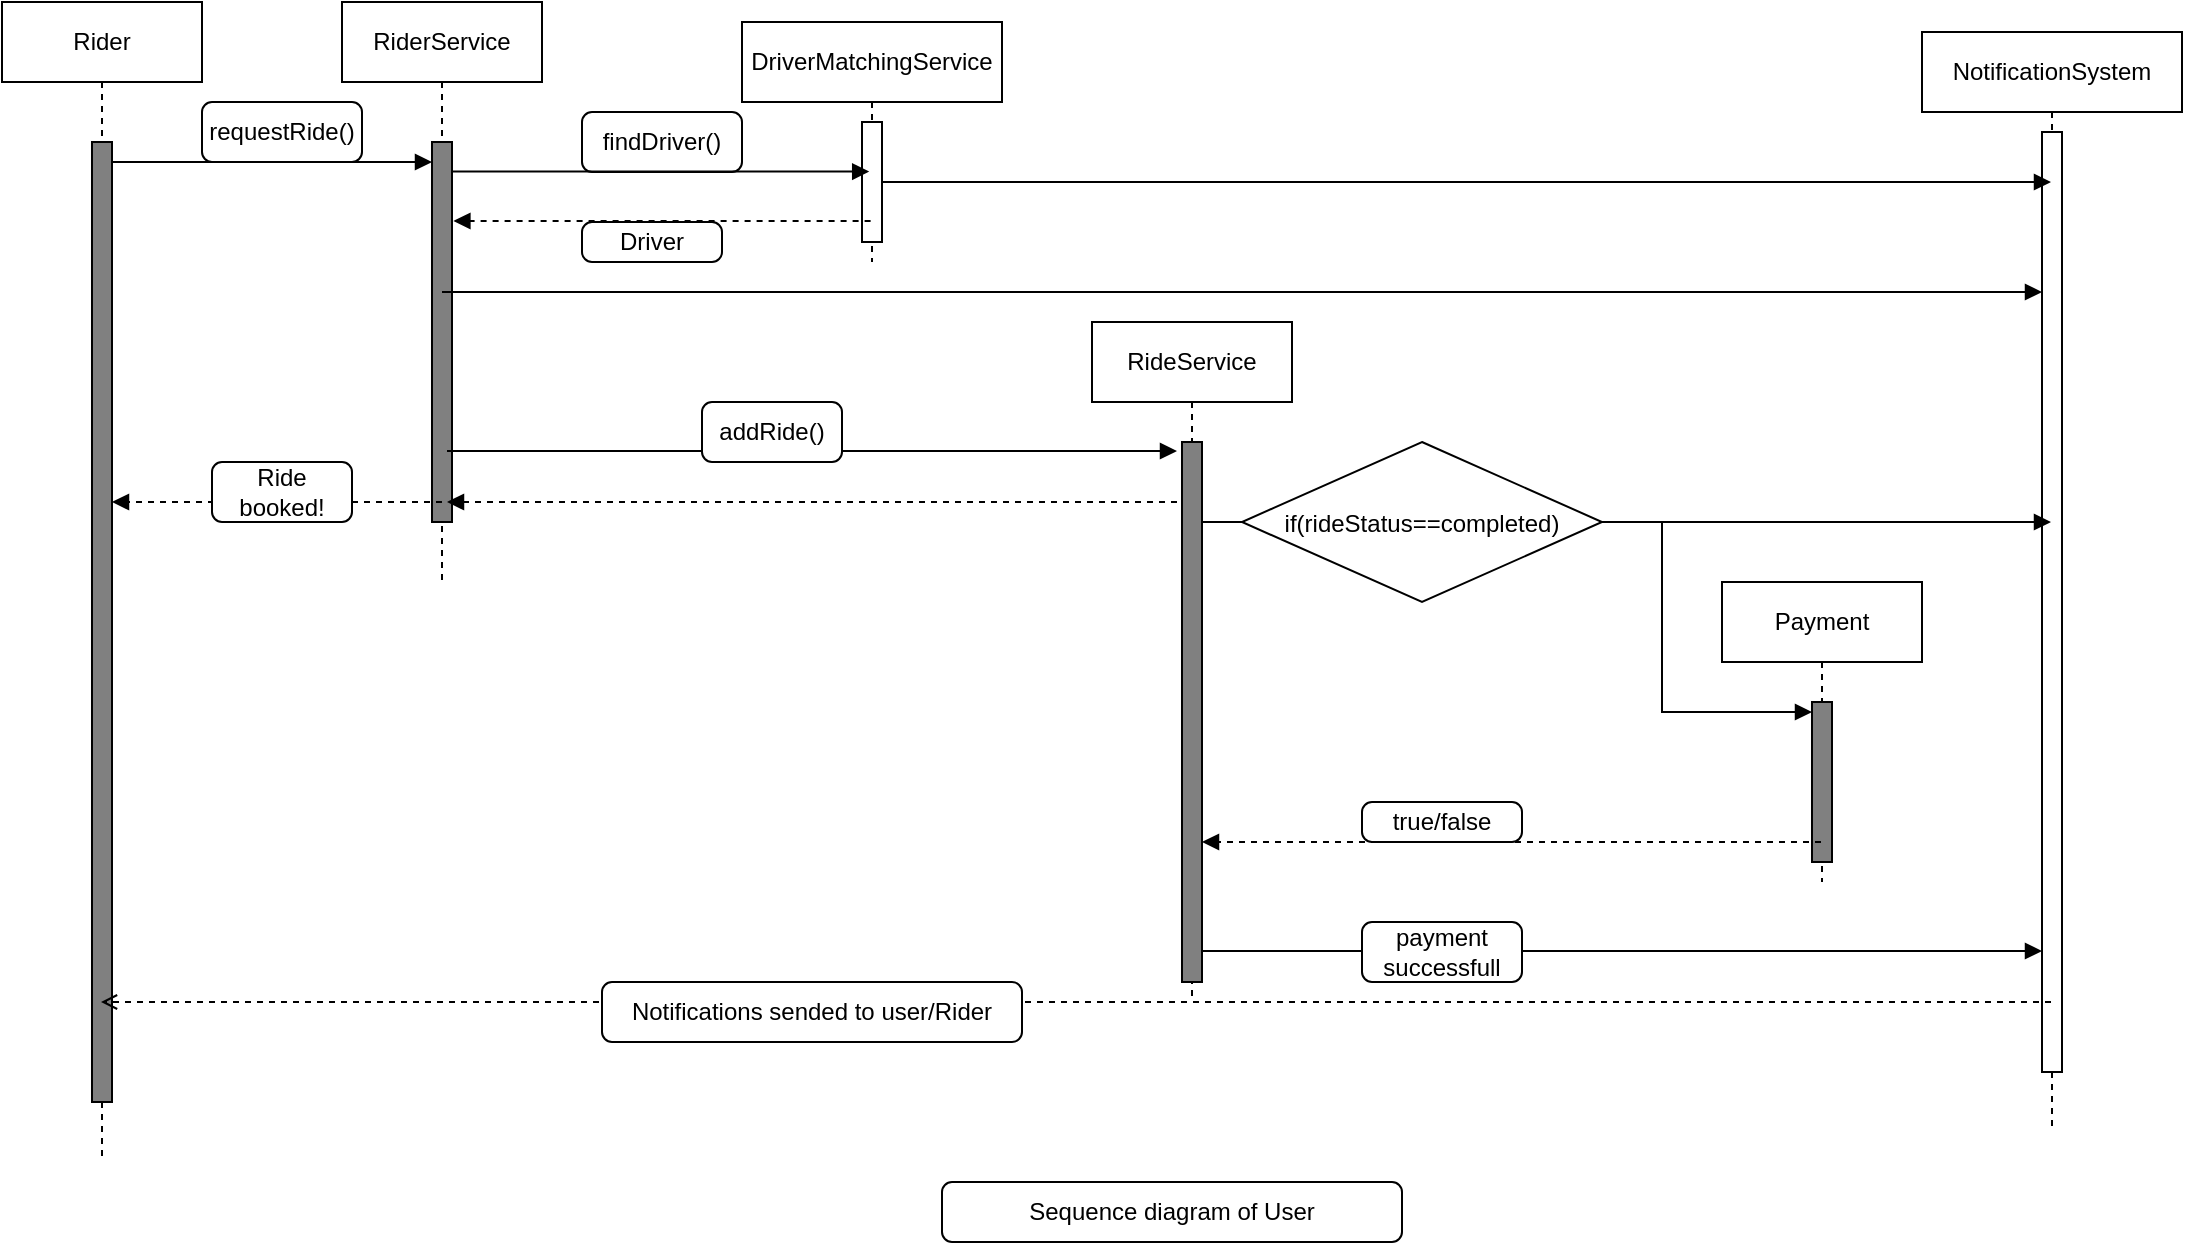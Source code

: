 <mxfile version="27.0.9">
  <diagram name="Page-1" id="XhPLmxg8uu4unTYNJ0ey">
    <mxGraphModel dx="1582" dy="992" grid="1" gridSize="10" guides="1" tooltips="1" connect="1" arrows="1" fold="1" page="1" pageScale="1" pageWidth="1920" pageHeight="1200" math="0" shadow="0">
      <root>
        <mxCell id="0" />
        <mxCell id="1" parent="0" />
        <mxCell id="KZ6V6Zifzet5Ku6U5Llj-1" value="RiderService" style="shape=umlLifeline;perimeter=lifelinePerimeter;whiteSpace=wrap;html=1;container=1;dropTarget=0;collapsible=0;recursiveResize=0;outlineConnect=0;portConstraint=eastwest;newEdgeStyle={&quot;edgeStyle&quot;:&quot;elbowEdgeStyle&quot;,&quot;elbow&quot;:&quot;vertical&quot;,&quot;curved&quot;:0,&quot;rounded&quot;:0};" parent="1" vertex="1">
          <mxGeometry x="260" y="60" width="100" height="290" as="geometry" />
        </mxCell>
        <mxCell id="KZ6V6Zifzet5Ku6U5Llj-2" value="" style="html=1;points=[[0,0,0,0,5],[0,1,0,0,-5],[1,0,0,0,5],[1,1,0,0,-5]];perimeter=orthogonalPerimeter;outlineConnect=0;targetShapes=umlLifeline;portConstraint=eastwest;newEdgeStyle={&quot;curved&quot;:0,&quot;rounded&quot;:0};fillColor=#808080;" parent="KZ6V6Zifzet5Ku6U5Llj-1" vertex="1">
          <mxGeometry x="45" y="70" width="10" height="190" as="geometry" />
        </mxCell>
        <mxCell id="KZ6V6Zifzet5Ku6U5Llj-5" value="" style="html=1;verticalAlign=bottom;labelBackgroundColor=none;endArrow=block;endFill=1;rounded=0;" parent="1" source="KZ6V6Zifzet5Ku6U5Llj-15" target="KZ6V6Zifzet5Ku6U5Llj-2" edge="1">
          <mxGeometry width="160" relative="1" as="geometry">
            <mxPoint x="125" y="140" as="sourcePoint" />
            <mxPoint x="190" y="140" as="targetPoint" />
            <Array as="points">
              <mxPoint x="170" y="140" />
            </Array>
          </mxGeometry>
        </mxCell>
        <mxCell id="KZ6V6Zifzet5Ku6U5Llj-6" value="RideService" style="shape=umlLifeline;perimeter=lifelinePerimeter;whiteSpace=wrap;html=1;container=1;dropTarget=0;collapsible=0;recursiveResize=0;outlineConnect=0;portConstraint=eastwest;newEdgeStyle={&quot;edgeStyle&quot;:&quot;elbowEdgeStyle&quot;,&quot;elbow&quot;:&quot;vertical&quot;,&quot;curved&quot;:0,&quot;rounded&quot;:0};" parent="1" vertex="1">
          <mxGeometry x="635" y="220" width="100" height="340" as="geometry" />
        </mxCell>
        <mxCell id="KZ6V6Zifzet5Ku6U5Llj-7" value="" style="html=1;points=[[0,0,0,0,5],[0,1,0,0,-5],[1,0,0,0,5],[1,1,0,0,-5]];perimeter=orthogonalPerimeter;outlineConnect=0;targetShapes=umlLifeline;portConstraint=eastwest;newEdgeStyle={&quot;curved&quot;:0,&quot;rounded&quot;:0};fillColor=#808080;" parent="KZ6V6Zifzet5Ku6U5Llj-6" vertex="1">
          <mxGeometry x="45" y="60" width="10" height="270" as="geometry" />
        </mxCell>
        <mxCell id="KZ6V6Zifzet5Ku6U5Llj-8" value="DriverMatchingService" style="shape=umlLifeline;perimeter=lifelinePerimeter;whiteSpace=wrap;html=1;container=1;dropTarget=0;collapsible=0;recursiveResize=0;outlineConnect=0;portConstraint=eastwest;newEdgeStyle={&quot;edgeStyle&quot;:&quot;elbowEdgeStyle&quot;,&quot;elbow&quot;:&quot;vertical&quot;,&quot;curved&quot;:0,&quot;rounded&quot;:0};" parent="1" vertex="1">
          <mxGeometry x="460" y="70" width="130" height="120" as="geometry" />
        </mxCell>
        <mxCell id="KZ6V6Zifzet5Ku6U5Llj-9" value="" style="html=1;points=[[0,0,0,0,5],[0,1,0,0,-5],[1,0,0,0,5],[1,1,0,0,-5]];perimeter=orthogonalPerimeter;outlineConnect=0;targetShapes=umlLifeline;portConstraint=eastwest;newEdgeStyle={&quot;curved&quot;:0,&quot;rounded&quot;:0};" parent="KZ6V6Zifzet5Ku6U5Llj-8" vertex="1">
          <mxGeometry x="60" y="50" width="10" height="60" as="geometry" />
        </mxCell>
        <mxCell id="KZ6V6Zifzet5Ku6U5Llj-11" value="" style="html=1;verticalAlign=bottom;labelBackgroundColor=none;endArrow=block;endFill=1;dashed=1;rounded=0;exitX=0.36;exitY=0.69;exitDx=0;exitDy=0;exitPerimeter=0;" parent="1" edge="1">
          <mxGeometry width="160" relative="1" as="geometry">
            <mxPoint x="524.3" y="169.5" as="sourcePoint" />
            <mxPoint x="315.7" y="169.5" as="targetPoint" />
          </mxGeometry>
        </mxCell>
        <mxCell id="KZ6V6Zifzet5Ku6U5Llj-12" value="" style="html=1;verticalAlign=bottom;labelBackgroundColor=none;endArrow=block;endFill=1;rounded=0;" parent="1" edge="1">
          <mxGeometry width="160" relative="1" as="geometry">
            <mxPoint x="312.5" y="284.5" as="sourcePoint" />
            <mxPoint x="677.5" y="284.5" as="targetPoint" />
            <Array as="points" />
          </mxGeometry>
        </mxCell>
        <mxCell id="KZ6V6Zifzet5Ku6U5Llj-13" value="" style="html=1;verticalAlign=bottom;labelBackgroundColor=none;endArrow=block;endFill=1;dashed=1;rounded=0;" parent="1" edge="1">
          <mxGeometry width="160" relative="1" as="geometry">
            <mxPoint x="677.5" y="310" as="sourcePoint" />
            <mxPoint x="312.5" y="310" as="targetPoint" />
          </mxGeometry>
        </mxCell>
        <mxCell id="KZ6V6Zifzet5Ku6U5Llj-14" value="" style="html=1;verticalAlign=bottom;labelBackgroundColor=none;endArrow=block;endFill=1;dashed=1;rounded=0;" parent="1" target="KZ6V6Zifzet5Ku6U5Llj-16" edge="1">
          <mxGeometry width="160" relative="1" as="geometry">
            <mxPoint x="310" y="310" as="sourcePoint" />
            <mxPoint x="150" y="310" as="targetPoint" />
          </mxGeometry>
        </mxCell>
        <mxCell id="KZ6V6Zifzet5Ku6U5Llj-15" value="Rider" style="shape=umlLifeline;perimeter=lifelinePerimeter;whiteSpace=wrap;html=1;container=1;dropTarget=0;collapsible=0;recursiveResize=0;outlineConnect=0;portConstraint=eastwest;newEdgeStyle={&quot;edgeStyle&quot;:&quot;elbowEdgeStyle&quot;,&quot;elbow&quot;:&quot;vertical&quot;,&quot;curved&quot;:0,&quot;rounded&quot;:0};" parent="1" vertex="1">
          <mxGeometry x="90" y="60" width="100" height="580" as="geometry" />
        </mxCell>
        <mxCell id="KZ6V6Zifzet5Ku6U5Llj-16" value="" style="html=1;points=[[0,0,0,0,5],[0,1,0,0,-5],[1,0,0,0,5],[1,1,0,0,-5]];perimeter=orthogonalPerimeter;outlineConnect=0;targetShapes=umlLifeline;portConstraint=eastwest;newEdgeStyle={&quot;curved&quot;:0,&quot;rounded&quot;:0};fillColor=#808080;" parent="KZ6V6Zifzet5Ku6U5Llj-15" vertex="1">
          <mxGeometry x="45" y="70" width="10" height="480" as="geometry" />
        </mxCell>
        <mxCell id="KZ6V6Zifzet5Ku6U5Llj-17" value="requestRide()" style="html=1;rounded=1;absoluteArcSize=1;arcSize=10;whiteSpace=wrap;" parent="1" vertex="1">
          <mxGeometry x="190" y="110" width="80" height="30" as="geometry" />
        </mxCell>
        <mxCell id="KZ6V6Zifzet5Ku6U5Llj-20" value="findDriver()" style="html=1;rounded=1;absoluteArcSize=1;arcSize=10;whiteSpace=wrap;" parent="1" vertex="1">
          <mxGeometry x="380" y="115" width="80" height="30" as="geometry" />
        </mxCell>
        <mxCell id="KZ6V6Zifzet5Ku6U5Llj-24" value="" style="html=1;verticalAlign=bottom;labelBackgroundColor=none;endArrow=block;endFill=1;rounded=0;entryX=0.36;entryY=0.413;entryDx=0;entryDy=0;entryPerimeter=0;" parent="1" source="KZ6V6Zifzet5Ku6U5Llj-2" target="KZ6V6Zifzet5Ku6U5Llj-9" edge="1">
          <mxGeometry width="160" relative="1" as="geometry">
            <mxPoint x="420" y="144.5" as="sourcePoint" />
            <mxPoint x="460" y="145" as="targetPoint" />
            <Array as="points" />
          </mxGeometry>
        </mxCell>
        <mxCell id="KZ6V6Zifzet5Ku6U5Llj-25" value="addRide()" style="html=1;rounded=1;absoluteArcSize=1;arcSize=10;whiteSpace=wrap;" parent="1" vertex="1">
          <mxGeometry x="440" y="260" width="70" height="30" as="geometry" />
        </mxCell>
        <mxCell id="KZ6V6Zifzet5Ku6U5Llj-27" value="Ride booked!" style="html=1;rounded=1;absoluteArcSize=1;arcSize=10;whiteSpace=wrap;" parent="1" vertex="1">
          <mxGeometry x="195" y="290" width="70" height="30" as="geometry" />
        </mxCell>
        <mxCell id="KZ6V6Zifzet5Ku6U5Llj-28" value="NotificationSystem" style="shape=umlLifeline;perimeter=lifelinePerimeter;whiteSpace=wrap;html=1;container=1;dropTarget=0;collapsible=0;recursiveResize=0;outlineConnect=0;portConstraint=eastwest;newEdgeStyle={&quot;edgeStyle&quot;:&quot;elbowEdgeStyle&quot;,&quot;elbow&quot;:&quot;vertical&quot;,&quot;curved&quot;:0,&quot;rounded&quot;:0};" parent="1" vertex="1">
          <mxGeometry x="1050" y="75" width="130" height="550" as="geometry" />
        </mxCell>
        <mxCell id="KZ6V6Zifzet5Ku6U5Llj-29" value="" style="html=1;points=[[0,0,0,0,5],[0,1,0,0,-5],[1,0,0,0,5],[1,1,0,0,-5]];perimeter=orthogonalPerimeter;outlineConnect=0;targetShapes=umlLifeline;portConstraint=eastwest;newEdgeStyle={&quot;curved&quot;:0,&quot;rounded&quot;:0};" parent="KZ6V6Zifzet5Ku6U5Llj-28" vertex="1">
          <mxGeometry x="60" y="50" width="10" height="470" as="geometry" />
        </mxCell>
        <mxCell id="KZ6V6Zifzet5Ku6U5Llj-30" value="Payment" style="shape=umlLifeline;perimeter=lifelinePerimeter;whiteSpace=wrap;html=1;container=1;dropTarget=0;collapsible=0;recursiveResize=0;outlineConnect=0;portConstraint=eastwest;newEdgeStyle={&quot;edgeStyle&quot;:&quot;elbowEdgeStyle&quot;,&quot;elbow&quot;:&quot;vertical&quot;,&quot;curved&quot;:0,&quot;rounded&quot;:0};" parent="1" vertex="1">
          <mxGeometry x="950" y="350" width="100" height="150" as="geometry" />
        </mxCell>
        <mxCell id="KZ6V6Zifzet5Ku6U5Llj-31" value="" style="html=1;points=[[0,0,0,0,5],[0,1,0,0,-5],[1,0,0,0,5],[1,1,0,0,-5]];perimeter=orthogonalPerimeter;outlineConnect=0;targetShapes=umlLifeline;portConstraint=eastwest;newEdgeStyle={&quot;curved&quot;:0,&quot;rounded&quot;:0};fillColor=#808080;" parent="KZ6V6Zifzet5Ku6U5Llj-30" vertex="1">
          <mxGeometry x="45" y="60" width="10" height="80" as="geometry" />
        </mxCell>
        <mxCell id="KZ6V6Zifzet5Ku6U5Llj-32" value="" style="html=1;verticalAlign=bottom;labelBackgroundColor=none;endArrow=block;endFill=1;rounded=0;entryX=0;entryY=0;entryDx=0;entryDy=5;entryPerimeter=0;" parent="1" target="KZ6V6Zifzet5Ku6U5Llj-31" edge="1">
          <mxGeometry width="160" relative="1" as="geometry">
            <mxPoint x="690" y="320" as="sourcePoint" />
            <mxPoint x="895" y="320" as="targetPoint" />
            <Array as="points">
              <mxPoint x="920" y="320" />
              <mxPoint x="920" y="415" />
            </Array>
          </mxGeometry>
        </mxCell>
        <mxCell id="KZ6V6Zifzet5Ku6U5Llj-33" value="if(rideStatus==completed)" style="rhombus;" parent="1" vertex="1">
          <mxGeometry x="710" y="280" width="180" height="80" as="geometry" />
        </mxCell>
        <mxCell id="KZ6V6Zifzet5Ku6U5Llj-34" value="" style="html=1;verticalAlign=bottom;labelBackgroundColor=none;endArrow=block;endFill=1;dashed=1;rounded=0;" parent="1" source="KZ6V6Zifzet5Ku6U5Llj-30" target="KZ6V6Zifzet5Ku6U5Llj-7" edge="1">
          <mxGeometry width="160" relative="1" as="geometry">
            <mxPoint x="915" y="480" as="sourcePoint" />
            <mxPoint x="710" y="480" as="targetPoint" />
            <Array as="points">
              <mxPoint x="790" y="480" />
            </Array>
          </mxGeometry>
        </mxCell>
        <mxCell id="KZ6V6Zifzet5Ku6U5Llj-35" value="true/false" style="html=1;rounded=1;absoluteArcSize=1;arcSize=10;whiteSpace=wrap;" parent="1" vertex="1">
          <mxGeometry x="770" y="460" width="80" height="20" as="geometry" />
        </mxCell>
        <mxCell id="KZ6V6Zifzet5Ku6U5Llj-37" value="" style="html=1;verticalAlign=bottom;labelBackgroundColor=none;endArrow=block;endFill=1;rounded=0;" parent="1" edge="1">
          <mxGeometry width="160" relative="1" as="geometry">
            <mxPoint x="690" y="534.5" as="sourcePoint" />
            <mxPoint x="1110" y="534.5" as="targetPoint" />
            <Array as="points" />
          </mxGeometry>
        </mxCell>
        <mxCell id="KZ6V6Zifzet5Ku6U5Llj-38" value="payment successfull" style="html=1;rounded=1;absoluteArcSize=1;arcSize=10;whiteSpace=wrap;" parent="1" vertex="1">
          <mxGeometry x="770" y="520" width="80" height="30" as="geometry" />
        </mxCell>
        <mxCell id="KZ6V6Zifzet5Ku6U5Llj-39" value="" style="html=1;verticalAlign=bottom;labelBackgroundColor=none;endArrow=open;endFill=0;dashed=1;rounded=0;" parent="1" source="KZ6V6Zifzet5Ku6U5Llj-28" edge="1">
          <mxGeometry width="160" relative="1" as="geometry">
            <mxPoint x="370" y="560" as="sourcePoint" />
            <mxPoint x="139.5" y="560" as="targetPoint" />
          </mxGeometry>
        </mxCell>
        <mxCell id="KZ6V6Zifzet5Ku6U5Llj-40" value="" style="html=1;verticalAlign=bottom;labelBackgroundColor=none;endArrow=block;endFill=1;rounded=0;" parent="1" source="KZ6V6Zifzet5Ku6U5Llj-9" target="KZ6V6Zifzet5Ku6U5Llj-28" edge="1">
          <mxGeometry width="160" relative="1" as="geometry">
            <mxPoint x="545.2" y="140.0" as="sourcePoint" />
            <mxPoint x="840" y="140.0" as="targetPoint" />
            <Array as="points" />
          </mxGeometry>
        </mxCell>
        <mxCell id="KZ6V6Zifzet5Ku6U5Llj-41" value="Driver" style="html=1;rounded=1;absoluteArcSize=1;arcSize=10;whiteSpace=wrap;" parent="1" vertex="1">
          <mxGeometry x="380" y="170" width="70" height="20" as="geometry" />
        </mxCell>
        <mxCell id="KZ6V6Zifzet5Ku6U5Llj-42" value="" style="html=1;verticalAlign=bottom;labelBackgroundColor=none;endArrow=block;endFill=1;rounded=0;" parent="1" source="KZ6V6Zifzet5Ku6U5Llj-1" target="KZ6V6Zifzet5Ku6U5Llj-29" edge="1">
          <mxGeometry width="160" relative="1" as="geometry">
            <mxPoint x="470" y="204.5" as="sourcePoint" />
            <mxPoint x="925" y="204.5" as="targetPoint" />
            <Array as="points" />
          </mxGeometry>
        </mxCell>
        <mxCell id="KZ6V6Zifzet5Ku6U5Llj-43" value="" style="html=1;verticalAlign=bottom;labelBackgroundColor=none;endArrow=block;endFill=1;rounded=0;" parent="1" target="KZ6V6Zifzet5Ku6U5Llj-28" edge="1">
          <mxGeometry width="160" relative="1" as="geometry">
            <mxPoint x="920" y="320" as="sourcePoint" />
            <mxPoint x="1065" y="319.5" as="targetPoint" />
            <Array as="points" />
          </mxGeometry>
        </mxCell>
        <mxCell id="KZ6V6Zifzet5Ku6U5Llj-44" value="Notifications sended to user/Rider" style="html=1;rounded=1;absoluteArcSize=1;arcSize=10;whiteSpace=wrap;" parent="1" vertex="1">
          <mxGeometry x="390" y="550" width="210" height="30" as="geometry" />
        </mxCell>
        <mxCell id="Kg7TAX73oQsltwhWQiMO-1" value="Sequence diagram of User" style="html=1;rounded=1;absoluteArcSize=1;arcSize=10;whiteSpace=wrap;" vertex="1" parent="1">
          <mxGeometry x="560" y="650" width="230" height="30" as="geometry" />
        </mxCell>
      </root>
    </mxGraphModel>
  </diagram>
</mxfile>
